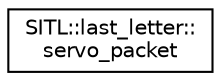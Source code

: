 digraph "Graphical Class Hierarchy"
{
 // INTERACTIVE_SVG=YES
  edge [fontname="Helvetica",fontsize="10",labelfontname="Helvetica",labelfontsize="10"];
  node [fontname="Helvetica",fontsize="10",shape=record];
  rankdir="LR";
  Node1 [label="SITL::last_letter::\lservo_packet",height=0.2,width=0.4,color="black", fillcolor="white", style="filled",URL="$structSITL_1_1last__letter_1_1servo__packet.html"];
}
